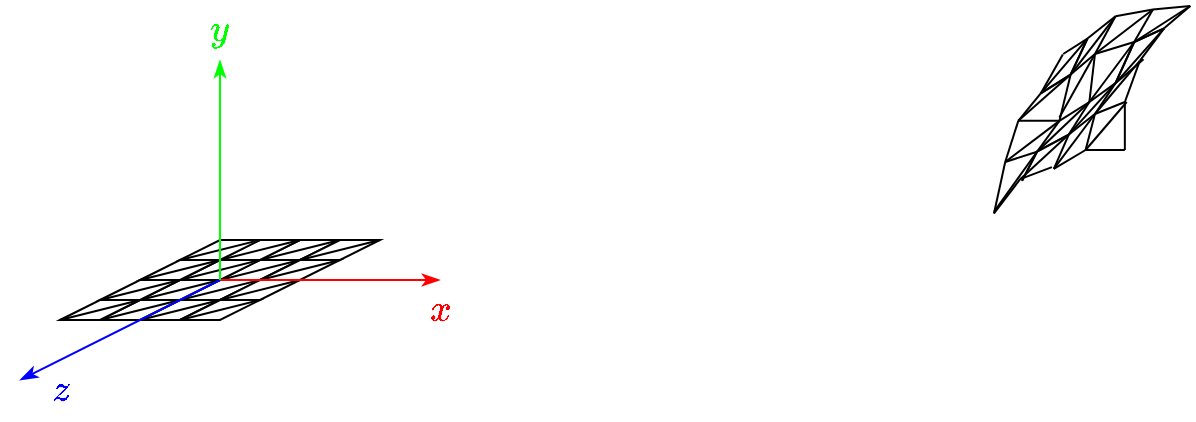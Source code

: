 <mxfile>
    <diagram id="v0H2ugQBTasryR2xlGW9" name="Page-1">
        <mxGraphModel dx="413" dy="211" grid="0" gridSize="10" guides="1" tooltips="1" connect="1" arrows="1" fold="1" page="1" pageScale="1" pageWidth="827" pageHeight="1169" math="1" shadow="0">
            <root>
                <mxCell id="0"/>
                <mxCell id="1" parent="0"/>
                <mxCell id="2" value="" style="shape=parallelogram;perimeter=parallelogramPerimeter;whiteSpace=wrap;html=1;fixedSize=1;size=20;" parent="1" vertex="1">
                    <mxGeometry x="220" y="480" width="40" height="10" as="geometry"/>
                </mxCell>
                <mxCell id="3" value="" style="endArrow=none;html=1;rounded=0;exitX=0;exitY=1;exitDx=0;exitDy=0;entryX=1;entryY=0;entryDx=0;entryDy=0;" parent="1" source="2" target="2" edge="1">
                    <mxGeometry width="50" height="50" relative="1" as="geometry">
                        <mxPoint x="170" y="520" as="sourcePoint"/>
                        <mxPoint x="220" y="470" as="targetPoint"/>
                    </mxGeometry>
                </mxCell>
                <mxCell id="4" value="" style="shape=parallelogram;perimeter=parallelogramPerimeter;whiteSpace=wrap;html=1;fixedSize=1;size=20;" parent="1" vertex="1">
                    <mxGeometry x="240" y="480" width="40" height="10" as="geometry"/>
                </mxCell>
                <mxCell id="5" value="" style="endArrow=none;html=1;rounded=0;exitX=0;exitY=1;exitDx=0;exitDy=0;entryX=1;entryY=0;entryDx=0;entryDy=0;" parent="1" source="4" target="4" edge="1">
                    <mxGeometry width="50" height="50" relative="1" as="geometry">
                        <mxPoint x="190" y="520" as="sourcePoint"/>
                        <mxPoint x="240" y="470" as="targetPoint"/>
                    </mxGeometry>
                </mxCell>
                <mxCell id="6" value="" style="shape=parallelogram;perimeter=parallelogramPerimeter;whiteSpace=wrap;html=1;fixedSize=1;size=20;" parent="1" vertex="1">
                    <mxGeometry x="200" y="480" width="40" height="10" as="geometry"/>
                </mxCell>
                <mxCell id="7" value="" style="endArrow=none;html=1;rounded=0;exitX=0;exitY=1;exitDx=0;exitDy=0;entryX=1;entryY=0;entryDx=0;entryDy=0;" parent="1" source="6" target="6" edge="1">
                    <mxGeometry width="50" height="50" relative="1" as="geometry">
                        <mxPoint x="150" y="520" as="sourcePoint"/>
                        <mxPoint x="200" y="470" as="targetPoint"/>
                    </mxGeometry>
                </mxCell>
                <mxCell id="8" value="" style="shape=parallelogram;perimeter=parallelogramPerimeter;whiteSpace=wrap;html=1;fixedSize=1;size=20;" parent="1" vertex="1">
                    <mxGeometry x="180" y="480" width="40" height="10" as="geometry"/>
                </mxCell>
                <mxCell id="9" value="" style="endArrow=none;html=1;rounded=0;exitX=0;exitY=1;exitDx=0;exitDy=0;entryX=1;entryY=0;entryDx=0;entryDy=0;" parent="1" source="8" target="8" edge="1">
                    <mxGeometry width="50" height="50" relative="1" as="geometry">
                        <mxPoint x="130" y="520" as="sourcePoint"/>
                        <mxPoint x="180" y="470" as="targetPoint"/>
                    </mxGeometry>
                </mxCell>
                <mxCell id="10" value="" style="shape=parallelogram;perimeter=parallelogramPerimeter;whiteSpace=wrap;html=1;fixedSize=1;size=20;" parent="1" vertex="1">
                    <mxGeometry x="200" y="490" width="40" height="10" as="geometry"/>
                </mxCell>
                <mxCell id="11" value="" style="endArrow=none;html=1;rounded=0;exitX=0;exitY=1;exitDx=0;exitDy=0;entryX=1;entryY=0;entryDx=0;entryDy=0;" parent="1" source="10" target="10" edge="1">
                    <mxGeometry width="50" height="50" relative="1" as="geometry">
                        <mxPoint x="150" y="530" as="sourcePoint"/>
                        <mxPoint x="200" y="480" as="targetPoint"/>
                    </mxGeometry>
                </mxCell>
                <mxCell id="12" value="" style="shape=parallelogram;perimeter=parallelogramPerimeter;whiteSpace=wrap;html=1;fixedSize=1;size=20;" parent="1" vertex="1">
                    <mxGeometry x="220" y="490" width="40" height="10" as="geometry"/>
                </mxCell>
                <mxCell id="13" value="" style="endArrow=none;html=1;rounded=0;exitX=0;exitY=1;exitDx=0;exitDy=0;entryX=1;entryY=0;entryDx=0;entryDy=0;" parent="1" source="12" target="12" edge="1">
                    <mxGeometry width="50" height="50" relative="1" as="geometry">
                        <mxPoint x="170" y="530" as="sourcePoint"/>
                        <mxPoint x="220" y="480" as="targetPoint"/>
                    </mxGeometry>
                </mxCell>
                <mxCell id="14" value="" style="shape=parallelogram;perimeter=parallelogramPerimeter;whiteSpace=wrap;html=1;fixedSize=1;size=20;" parent="1" vertex="1">
                    <mxGeometry x="180" y="490" width="40" height="10" as="geometry"/>
                </mxCell>
                <mxCell id="15" value="" style="endArrow=none;html=1;rounded=0;exitX=0;exitY=1;exitDx=0;exitDy=0;entryX=1;entryY=0;entryDx=0;entryDy=0;" parent="1" source="14" target="14" edge="1">
                    <mxGeometry width="50" height="50" relative="1" as="geometry">
                        <mxPoint x="130" y="530" as="sourcePoint"/>
                        <mxPoint x="180" y="480" as="targetPoint"/>
                    </mxGeometry>
                </mxCell>
                <mxCell id="16" value="" style="shape=parallelogram;perimeter=parallelogramPerimeter;whiteSpace=wrap;html=1;fixedSize=1;size=20;" parent="1" vertex="1">
                    <mxGeometry x="160" y="490" width="40" height="10" as="geometry"/>
                </mxCell>
                <mxCell id="17" value="" style="endArrow=none;html=1;rounded=0;exitX=0;exitY=1;exitDx=0;exitDy=0;entryX=1;entryY=0;entryDx=0;entryDy=0;" parent="1" source="16" target="16" edge="1">
                    <mxGeometry width="50" height="50" relative="1" as="geometry">
                        <mxPoint x="110" y="530" as="sourcePoint"/>
                        <mxPoint x="160" y="480" as="targetPoint"/>
                    </mxGeometry>
                </mxCell>
                <mxCell id="18" value="" style="shape=parallelogram;perimeter=parallelogramPerimeter;whiteSpace=wrap;html=1;fixedSize=1;size=20;" parent="1" vertex="1">
                    <mxGeometry x="240" y="470" width="40" height="10" as="geometry"/>
                </mxCell>
                <mxCell id="19" value="" style="endArrow=none;html=1;rounded=0;exitX=0;exitY=1;exitDx=0;exitDy=0;entryX=1;entryY=0;entryDx=0;entryDy=0;" parent="1" source="18" target="18" edge="1">
                    <mxGeometry width="50" height="50" relative="1" as="geometry">
                        <mxPoint x="190" y="510" as="sourcePoint"/>
                        <mxPoint x="240" y="460" as="targetPoint"/>
                    </mxGeometry>
                </mxCell>
                <mxCell id="20" value="" style="shape=parallelogram;perimeter=parallelogramPerimeter;whiteSpace=wrap;html=1;fixedSize=1;size=20;" parent="1" vertex="1">
                    <mxGeometry x="260" y="470" width="40" height="10" as="geometry"/>
                </mxCell>
                <mxCell id="21" value="" style="endArrow=none;html=1;rounded=0;exitX=0;exitY=1;exitDx=0;exitDy=0;entryX=1;entryY=0;entryDx=0;entryDy=0;" parent="1" source="20" target="20" edge="1">
                    <mxGeometry width="50" height="50" relative="1" as="geometry">
                        <mxPoint x="210" y="510" as="sourcePoint"/>
                        <mxPoint x="260" y="460" as="targetPoint"/>
                    </mxGeometry>
                </mxCell>
                <mxCell id="22" value="" style="shape=parallelogram;perimeter=parallelogramPerimeter;whiteSpace=wrap;html=1;fixedSize=1;size=20;" parent="1" vertex="1">
                    <mxGeometry x="220" y="470" width="40" height="10" as="geometry"/>
                </mxCell>
                <mxCell id="23" value="" style="endArrow=none;html=1;rounded=0;exitX=0;exitY=1;exitDx=0;exitDy=0;entryX=1;entryY=0;entryDx=0;entryDy=0;" parent="1" source="22" target="22" edge="1">
                    <mxGeometry width="50" height="50" relative="1" as="geometry">
                        <mxPoint x="170" y="510" as="sourcePoint"/>
                        <mxPoint x="220" y="460" as="targetPoint"/>
                    </mxGeometry>
                </mxCell>
                <mxCell id="24" value="" style="shape=parallelogram;perimeter=parallelogramPerimeter;whiteSpace=wrap;html=1;fixedSize=1;size=20;" parent="1" vertex="1">
                    <mxGeometry x="200" y="470" width="40" height="10" as="geometry"/>
                </mxCell>
                <mxCell id="25" value="" style="endArrow=none;html=1;rounded=0;exitX=0;exitY=1;exitDx=0;exitDy=0;entryX=1;entryY=0;entryDx=0;entryDy=0;" parent="1" source="24" target="24" edge="1">
                    <mxGeometry width="50" height="50" relative="1" as="geometry">
                        <mxPoint x="150" y="510" as="sourcePoint"/>
                        <mxPoint x="200" y="460" as="targetPoint"/>
                    </mxGeometry>
                </mxCell>
                <mxCell id="26" value="" style="shape=parallelogram;perimeter=parallelogramPerimeter;whiteSpace=wrap;html=1;fixedSize=1;size=20;" parent="1" vertex="1">
                    <mxGeometry x="260" y="460" width="40" height="10" as="geometry"/>
                </mxCell>
                <mxCell id="27" value="" style="endArrow=none;html=1;rounded=0;exitX=0;exitY=1;exitDx=0;exitDy=0;entryX=1;entryY=0;entryDx=0;entryDy=0;" parent="1" source="26" target="26" edge="1">
                    <mxGeometry width="50" height="50" relative="1" as="geometry">
                        <mxPoint x="210" y="500" as="sourcePoint"/>
                        <mxPoint x="260" y="450" as="targetPoint"/>
                    </mxGeometry>
                </mxCell>
                <mxCell id="28" value="" style="shape=parallelogram;perimeter=parallelogramPerimeter;whiteSpace=wrap;html=1;fixedSize=1;size=20;" parent="1" vertex="1">
                    <mxGeometry x="280" y="460" width="40" height="10" as="geometry"/>
                </mxCell>
                <mxCell id="29" value="" style="endArrow=none;html=1;rounded=0;exitX=0;exitY=1;exitDx=0;exitDy=0;entryX=1;entryY=0;entryDx=0;entryDy=0;" parent="1" source="28" target="28" edge="1">
                    <mxGeometry width="50" height="50" relative="1" as="geometry">
                        <mxPoint x="230" y="500" as="sourcePoint"/>
                        <mxPoint x="280" y="450" as="targetPoint"/>
                    </mxGeometry>
                </mxCell>
                <mxCell id="30" value="" style="shape=parallelogram;perimeter=parallelogramPerimeter;whiteSpace=wrap;html=1;fixedSize=1;size=20;" parent="1" vertex="1">
                    <mxGeometry x="240" y="460" width="40" height="10" as="geometry"/>
                </mxCell>
                <mxCell id="31" value="" style="endArrow=none;html=1;rounded=0;exitX=0;exitY=1;exitDx=0;exitDy=0;entryX=1;entryY=0;entryDx=0;entryDy=0;" parent="1" source="30" target="30" edge="1">
                    <mxGeometry width="50" height="50" relative="1" as="geometry">
                        <mxPoint x="190" y="500" as="sourcePoint"/>
                        <mxPoint x="240" y="450" as="targetPoint"/>
                    </mxGeometry>
                </mxCell>
                <mxCell id="32" value="" style="shape=parallelogram;perimeter=parallelogramPerimeter;whiteSpace=wrap;html=1;fixedSize=1;size=20;" parent="1" vertex="1">
                    <mxGeometry x="220" y="460" width="40" height="10" as="geometry"/>
                </mxCell>
                <mxCell id="33" value="" style="endArrow=none;html=1;rounded=0;exitX=0;exitY=1;exitDx=0;exitDy=0;entryX=1;entryY=0;entryDx=0;entryDy=0;" parent="1" source="32" target="32" edge="1">
                    <mxGeometry width="50" height="50" relative="1" as="geometry">
                        <mxPoint x="170" y="500" as="sourcePoint"/>
                        <mxPoint x="220" y="450" as="targetPoint"/>
                    </mxGeometry>
                </mxCell>
                <mxCell id="34" value="" style="endArrow=classicThin;html=1;rounded=0;strokeColor=#FF0000;startArrow=none;startFill=0;endFill=1;" parent="1" edge="1">
                    <mxGeometry width="50" height="50" relative="1" as="geometry">
                        <mxPoint x="240" y="480" as="sourcePoint"/>
                        <mxPoint x="350" y="480" as="targetPoint"/>
                    </mxGeometry>
                </mxCell>
                <mxCell id="35" value="" style="endArrow=none;html=1;rounded=0;strokeColor=#0000FF;endFill=0;startArrow=classicThin;startFill=1;" parent="1" edge="1">
                    <mxGeometry width="50" height="50" relative="1" as="geometry">
                        <mxPoint x="140" y="530" as="sourcePoint"/>
                        <mxPoint x="240" y="480" as="targetPoint"/>
                    </mxGeometry>
                </mxCell>
                <mxCell id="36" value="" style="endArrow=classicThin;html=1;rounded=0;strokeColor=#00FF00;endFill=1;" parent="1" edge="1">
                    <mxGeometry width="50" height="50" relative="1" as="geometry">
                        <mxPoint x="240" y="480" as="sourcePoint"/>
                        <mxPoint x="240" y="370" as="targetPoint"/>
                    </mxGeometry>
                </mxCell>
                <mxCell id="37" value="\(x\)" style="text;html=1;align=center;verticalAlign=middle;whiteSpace=wrap;rounded=0;fontColor=#FF0000;fontSize=16;" parent="1" vertex="1">
                    <mxGeometry x="320" y="480" width="60" height="30" as="geometry"/>
                </mxCell>
                <mxCell id="38" value="\(y\)" style="text;html=1;align=center;verticalAlign=middle;whiteSpace=wrap;rounded=0;fontColor=#00FF00;fontSize=16;" parent="1" vertex="1">
                    <mxGeometry x="210" y="340" width="60" height="30" as="geometry"/>
                </mxCell>
                <mxCell id="39" value="&lt;font style=&quot;font-size: 16px;&quot; color=&quot;#0000ff&quot;&gt;\(z\)&lt;/font&gt;" style="text;html=1;align=center;verticalAlign=middle;whiteSpace=wrap;rounded=0;fontColor=#00FF00;movable=1;resizable=1;rotatable=1;deletable=1;editable=1;locked=0;connectable=1;fontSize=16;" parent="1" vertex="1">
                    <mxGeometry x="130" y="520" width="60" height="30" as="geometry"/>
                </mxCell>
                <mxCell id="168" value="" style="group" vertex="1" connectable="0" parent="1">
                    <mxGeometry x="626.998" y="343.004" width="98.137" height="103.714" as="geometry"/>
                </mxCell>
                <mxCell id="169" value="" style="endArrow=none;html=1;rounded=0;movable=1;resizable=1;rotatable=1;deletable=1;editable=1;connectable=1;" edge="1" parent="168">
                    <mxGeometry width="50" height="50" relative="1" as="geometry">
                        <mxPoint x="23.366" y="43.714" as="sourcePoint"/>
                        <mxPoint x="34.412" y="24.286" as="targetPoint"/>
                    </mxGeometry>
                </mxCell>
                <mxCell id="170" value="" style="endArrow=none;html=1;rounded=0;movable=1;resizable=1;rotatable=1;deletable=1;editable=1;connectable=1;" edge="1" parent="168">
                    <mxGeometry width="50" height="50" relative="1" as="geometry">
                        <mxPoint x="38.32" y="34.286" as="sourcePoint"/>
                        <mxPoint x="46.732" y="16.286" as="targetPoint"/>
                    </mxGeometry>
                </mxCell>
                <mxCell id="171" value="" style="endArrow=none;html=1;rounded=0;movable=1;resizable=1;rotatable=1;deletable=1;editable=1;connectable=1;" edge="1" parent="168">
                    <mxGeometry width="50" height="50" relative="1" as="geometry">
                        <mxPoint x="34.582" y="24" as="sourcePoint"/>
                        <mxPoint x="46.732" y="16.286" as="targetPoint"/>
                    </mxGeometry>
                </mxCell>
                <mxCell id="172" value="" style="endArrow=none;html=1;rounded=0;movable=1;resizable=1;rotatable=1;deletable=1;editable=1;connectable=1;" edge="1" parent="168">
                    <mxGeometry width="50" height="50" relative="1" as="geometry">
                        <mxPoint x="23.366" y="43.714" as="sourcePoint"/>
                        <mxPoint x="38.32" y="34.286" as="targetPoint"/>
                    </mxGeometry>
                </mxCell>
                <mxCell id="173" value="" style="endArrow=none;html=1;rounded=0;movable=1;resizable=1;rotatable=1;deletable=1;editable=1;connectable=1;" edge="1" parent="168">
                    <mxGeometry width="50" height="50" relative="1" as="geometry">
                        <mxPoint x="23.366" y="43.714" as="sourcePoint"/>
                        <mxPoint x="46.732" y="16.286" as="targetPoint"/>
                    </mxGeometry>
                </mxCell>
                <mxCell id="174" value="" style="endArrow=none;html=1;rounded=0;movable=1;resizable=1;rotatable=1;deletable=1;editable=1;connectable=1;" edge="1" parent="168">
                    <mxGeometry width="50" height="50" relative="1" as="geometry">
                        <mxPoint x="38.32" y="34.286" as="sourcePoint"/>
                        <mxPoint x="46.732" y="16.286" as="targetPoint"/>
                    </mxGeometry>
                </mxCell>
                <mxCell id="175" value="" style="endArrow=none;html=1;rounded=0;movable=1;resizable=1;rotatable=1;deletable=1;editable=1;connectable=1;" edge="1" parent="168">
                    <mxGeometry width="50" height="50" relative="1" as="geometry">
                        <mxPoint x="46.732" y="16.286" as="sourcePoint"/>
                        <mxPoint x="60.752" y="5.143" as="targetPoint"/>
                    </mxGeometry>
                </mxCell>
                <mxCell id="176" value="" style="endArrow=none;html=1;rounded=0;movable=1;resizable=1;rotatable=1;deletable=1;editable=1;connectable=1;" edge="1" parent="168">
                    <mxGeometry width="50" height="50" relative="1" as="geometry">
                        <mxPoint x="38.32" y="34.286" as="sourcePoint"/>
                        <mxPoint x="60.752" y="5.143" as="targetPoint"/>
                    </mxGeometry>
                </mxCell>
                <mxCell id="177" value="" style="endArrow=none;html=1;rounded=0;movable=1;resizable=1;rotatable=1;deletable=1;editable=1;connectable=1;" edge="1" parent="168">
                    <mxGeometry width="50" height="50" relative="1" as="geometry">
                        <mxPoint x="50.471" y="24" as="sourcePoint"/>
                        <mxPoint x="60.752" y="5.143" as="targetPoint"/>
                    </mxGeometry>
                </mxCell>
                <mxCell id="178" value="" style="endArrow=none;html=1;rounded=0;movable=1;resizable=1;rotatable=1;deletable=1;editable=1;connectable=1;" edge="1" parent="168">
                    <mxGeometry width="50" height="50" relative="1" as="geometry">
                        <mxPoint x="60.752" y="5.143" as="sourcePoint"/>
                        <mxPoint x="79.444" y="1.714" as="targetPoint"/>
                    </mxGeometry>
                </mxCell>
                <mxCell id="179" value="" style="endArrow=none;html=1;rounded=0;movable=1;resizable=1;rotatable=1;deletable=1;editable=1;connectable=1;" edge="1" parent="168">
                    <mxGeometry width="50" height="50" relative="1" as="geometry">
                        <mxPoint x="50.471" y="24" as="sourcePoint"/>
                        <mxPoint x="79.444" y="1.714" as="targetPoint"/>
                    </mxGeometry>
                </mxCell>
                <mxCell id="180" value="" style="endArrow=none;html=1;rounded=0;movable=1;resizable=1;rotatable=1;deletable=1;editable=1;connectable=1;" edge="1" parent="168">
                    <mxGeometry width="50" height="50" relative="1" as="geometry">
                        <mxPoint x="70.098" y="18" as="sourcePoint"/>
                        <mxPoint x="79.444" y="1.714" as="targetPoint"/>
                    </mxGeometry>
                </mxCell>
                <mxCell id="181" value="" style="endArrow=none;html=1;rounded=0;movable=1;resizable=1;rotatable=1;deletable=1;editable=1;connectable=1;" edge="1" parent="168">
                    <mxGeometry width="50" height="50" relative="1" as="geometry">
                        <mxPoint x="85.052" y="11.143" as="sourcePoint"/>
                        <mxPoint x="98.137" as="targetPoint"/>
                    </mxGeometry>
                </mxCell>
                <mxCell id="182" value="" style="endArrow=none;html=1;rounded=0;movable=1;resizable=1;rotatable=1;deletable=1;editable=1;connectable=1;" edge="1" parent="168">
                    <mxGeometry width="50" height="50" relative="1" as="geometry">
                        <mxPoint x="79.444" y="1.714" as="sourcePoint"/>
                        <mxPoint x="98.137" as="targetPoint"/>
                    </mxGeometry>
                </mxCell>
                <mxCell id="183" value="" style="endArrow=none;html=1;rounded=0;movable=1;resizable=1;rotatable=1;deletable=1;editable=1;connectable=1;" edge="1" parent="168">
                    <mxGeometry width="50" height="50" relative="1" as="geometry">
                        <mxPoint x="70.098" y="18" as="sourcePoint"/>
                        <mxPoint x="85.052" y="11.143" as="targetPoint"/>
                    </mxGeometry>
                </mxCell>
                <mxCell id="184" value="" style="endArrow=none;html=1;rounded=0;movable=1;resizable=1;rotatable=1;deletable=1;editable=1;connectable=1;" edge="1" parent="168">
                    <mxGeometry width="50" height="50" relative="1" as="geometry">
                        <mxPoint x="70.098" y="18" as="sourcePoint"/>
                        <mxPoint x="98.137" as="targetPoint"/>
                    </mxGeometry>
                </mxCell>
                <mxCell id="185" value="" style="endArrow=none;html=1;rounded=0;movable=1;resizable=1;rotatable=1;deletable=1;editable=1;connectable=1;" edge="1" parent="168">
                    <mxGeometry width="50" height="50" relative="1" as="geometry">
                        <mxPoint x="12.15" y="57.429" as="sourcePoint"/>
                        <mxPoint x="23.366" y="43.714" as="targetPoint"/>
                    </mxGeometry>
                </mxCell>
                <mxCell id="186" value="" style="endArrow=none;html=1;rounded=0;movable=1;resizable=1;rotatable=1;deletable=1;editable=1;connectable=1;" edge="1" parent="168">
                    <mxGeometry width="50" height="50" relative="1" as="geometry">
                        <mxPoint x="23.366" y="43.714" as="sourcePoint"/>
                        <mxPoint x="38.32" y="34.286" as="targetPoint"/>
                    </mxGeometry>
                </mxCell>
                <mxCell id="187" value="" style="endArrow=none;html=1;rounded=0;movable=1;resizable=1;rotatable=1;deletable=1;editable=1;connectable=1;" edge="1" parent="168">
                    <mxGeometry width="50" height="50" relative="1" as="geometry">
                        <mxPoint x="12.15" y="57.429" as="sourcePoint"/>
                        <mxPoint x="32.712" y="57.429" as="targetPoint"/>
                    </mxGeometry>
                </mxCell>
                <mxCell id="188" value="" style="endArrow=none;html=1;rounded=0;movable=1;resizable=1;rotatable=1;deletable=1;editable=1;connectable=1;" edge="1" parent="168">
                    <mxGeometry width="50" height="50" relative="1" as="geometry">
                        <mxPoint x="12.15" y="57.429" as="sourcePoint"/>
                        <mxPoint x="38.32" y="34.286" as="targetPoint"/>
                    </mxGeometry>
                </mxCell>
                <mxCell id="189" value="" style="endArrow=none;html=1;rounded=0;movable=1;resizable=1;rotatable=1;deletable=1;editable=1;connectable=1;" edge="1" parent="168">
                    <mxGeometry width="50" height="50" relative="1" as="geometry">
                        <mxPoint x="32.712" y="57.429" as="sourcePoint"/>
                        <mxPoint x="38.32" y="34.286" as="targetPoint"/>
                    </mxGeometry>
                </mxCell>
                <mxCell id="190" value="" style="endArrow=none;html=1;rounded=0;movable=1;resizable=1;rotatable=1;deletable=1;editable=1;connectable=1;" edge="1" parent="168">
                    <mxGeometry width="50" height="50" relative="1" as="geometry">
                        <mxPoint x="38.32" y="34.286" as="sourcePoint"/>
                        <mxPoint x="50.471" y="24" as="targetPoint"/>
                    </mxGeometry>
                </mxCell>
                <mxCell id="191" value="" style="endArrow=none;html=1;rounded=0;movable=1;resizable=1;rotatable=1;deletable=1;editable=1;connectable=1;" edge="1" parent="168">
                    <mxGeometry width="50" height="50" relative="1" as="geometry">
                        <mxPoint x="32.712" y="55.714" as="sourcePoint"/>
                        <mxPoint x="50.471" y="24" as="targetPoint"/>
                    </mxGeometry>
                </mxCell>
                <mxCell id="192" value="" style="endArrow=none;html=1;rounded=0;movable=1;resizable=1;rotatable=1;deletable=1;editable=1;connectable=1;" edge="1" parent="168">
                    <mxGeometry width="50" height="50" relative="1" as="geometry">
                        <mxPoint x="47.667" y="48" as="sourcePoint"/>
                        <mxPoint x="50.471" y="24" as="targetPoint"/>
                    </mxGeometry>
                </mxCell>
                <mxCell id="193" value="" style="endArrow=none;html=1;rounded=0;movable=1;resizable=1;rotatable=1;deletable=1;editable=1;connectable=1;" edge="1" parent="168">
                    <mxGeometry width="50" height="50" relative="1" as="geometry">
                        <mxPoint x="60.752" y="38.571" as="sourcePoint"/>
                        <mxPoint x="70.098" y="18" as="targetPoint"/>
                    </mxGeometry>
                </mxCell>
                <mxCell id="194" value="" style="endArrow=none;html=1;rounded=0;movable=1;resizable=1;rotatable=1;deletable=1;editable=1;connectable=1;" edge="1" parent="168">
                    <mxGeometry width="50" height="50" relative="1" as="geometry">
                        <mxPoint x="50.471" y="24" as="sourcePoint"/>
                        <mxPoint x="70.098" y="18" as="targetPoint"/>
                    </mxGeometry>
                </mxCell>
                <mxCell id="195" value="" style="endArrow=none;html=1;rounded=0;movable=1;resizable=1;rotatable=1;deletable=1;editable=1;connectable=1;" edge="1" parent="168">
                    <mxGeometry width="50" height="50" relative="1" as="geometry">
                        <mxPoint x="47.667" y="48" as="sourcePoint"/>
                        <mxPoint x="70.098" y="18" as="targetPoint"/>
                    </mxGeometry>
                </mxCell>
                <mxCell id="196" value="" style="endArrow=none;html=1;rounded=0;movable=1;resizable=1;rotatable=1;deletable=1;editable=1;connectable=1;" edge="1" parent="168">
                    <mxGeometry width="50" height="50" relative="1" as="geometry">
                        <mxPoint x="60.752" y="38.571" as="sourcePoint"/>
                        <mxPoint x="70.098" y="18" as="targetPoint"/>
                    </mxGeometry>
                </mxCell>
                <mxCell id="197" value="" style="endArrow=none;html=1;rounded=0;movable=1;resizable=1;rotatable=1;deletable=1;editable=1;connectable=1;" edge="1" parent="168">
                    <mxGeometry width="50" height="50" relative="1" as="geometry">
                        <mxPoint x="72.902" y="27.429" as="sourcePoint"/>
                        <mxPoint x="85.052" y="11.143" as="targetPoint"/>
                    </mxGeometry>
                </mxCell>
                <mxCell id="198" value="" style="endArrow=none;html=1;rounded=0;movable=1;resizable=1;rotatable=1;deletable=1;editable=1;connectable=1;" edge="1" parent="168">
                    <mxGeometry width="50" height="50" relative="1" as="geometry">
                        <mxPoint x="70.098" y="18" as="sourcePoint"/>
                        <mxPoint x="85.052" y="11.143" as="targetPoint"/>
                    </mxGeometry>
                </mxCell>
                <mxCell id="199" value="" style="endArrow=none;html=1;rounded=0;movable=1;resizable=1;rotatable=1;deletable=1;editable=1;connectable=1;" edge="1" parent="168">
                    <mxGeometry width="50" height="50" relative="1" as="geometry">
                        <mxPoint x="60.752" y="38.571" as="sourcePoint"/>
                        <mxPoint x="85.052" y="11.143" as="targetPoint"/>
                    </mxGeometry>
                </mxCell>
                <mxCell id="200" value="" style="endArrow=none;html=1;rounded=0;movable=1;resizable=1;rotatable=1;deletable=1;editable=1;connectable=1;" edge="1" parent="168">
                    <mxGeometry width="50" height="50" relative="1" as="geometry">
                        <mxPoint x="5.608" y="78" as="sourcePoint"/>
                        <mxPoint x="12.15" y="57.429" as="targetPoint"/>
                    </mxGeometry>
                </mxCell>
                <mxCell id="201" value="" style="endArrow=none;html=1;rounded=0;movable=1;resizable=1;rotatable=1;deletable=1;editable=1;connectable=1;" edge="1" parent="168">
                    <mxGeometry width="50" height="50" relative="1" as="geometry">
                        <mxPoint x="5.608" y="78" as="sourcePoint"/>
                        <mxPoint x="32.712" y="57.429" as="targetPoint"/>
                    </mxGeometry>
                </mxCell>
                <mxCell id="202" value="" style="endArrow=none;html=1;rounded=0;movable=1;resizable=1;rotatable=1;deletable=1;editable=1;connectable=1;" edge="1" parent="168">
                    <mxGeometry width="50" height="50" relative="1" as="geometry">
                        <mxPoint x="21.497" y="72.857" as="sourcePoint"/>
                        <mxPoint x="32.712" y="57.429" as="targetPoint"/>
                    </mxGeometry>
                </mxCell>
                <mxCell id="203" value="" style="endArrow=none;html=1;rounded=0;movable=1;resizable=1;rotatable=1;deletable=1;editable=1;connectable=1;" edge="1" parent="168">
                    <mxGeometry width="50" height="50" relative="1" as="geometry">
                        <mxPoint x="32.712" y="57.429" as="sourcePoint"/>
                        <mxPoint x="47.667" y="48" as="targetPoint"/>
                    </mxGeometry>
                </mxCell>
                <mxCell id="204" value="" style="endArrow=none;html=1;rounded=0;movable=1;resizable=1;rotatable=1;deletable=1;editable=1;connectable=1;" edge="1" parent="168">
                    <mxGeometry width="50" height="50" relative="1" as="geometry">
                        <mxPoint x="21.497" y="72.857" as="sourcePoint"/>
                        <mxPoint x="37.386" y="64.286" as="targetPoint"/>
                    </mxGeometry>
                </mxCell>
                <mxCell id="205" value="" style="endArrow=none;html=1;rounded=0;movable=1;resizable=1;rotatable=1;deletable=1;editable=1;connectable=1;" edge="1" parent="168">
                    <mxGeometry width="50" height="50" relative="1" as="geometry">
                        <mxPoint x="21.497" y="72.857" as="sourcePoint"/>
                        <mxPoint x="47.667" y="48" as="targetPoint"/>
                    </mxGeometry>
                </mxCell>
                <mxCell id="206" value="" style="endArrow=none;html=1;rounded=0;movable=1;resizable=1;rotatable=1;deletable=1;editable=1;connectable=1;" edge="1" parent="168">
                    <mxGeometry width="50" height="50" relative="1" as="geometry">
                        <mxPoint x="37.386" y="64.286" as="sourcePoint"/>
                        <mxPoint x="47.667" y="48" as="targetPoint"/>
                    </mxGeometry>
                </mxCell>
                <mxCell id="207" value="" style="endArrow=none;html=1;rounded=0;movable=1;resizable=1;rotatable=1;deletable=1;editable=1;connectable=1;" edge="1" parent="168">
                    <mxGeometry width="50" height="50" relative="1" as="geometry">
                        <mxPoint x="47.667" y="48" as="sourcePoint"/>
                        <mxPoint x="60.752" y="38.571" as="targetPoint"/>
                    </mxGeometry>
                </mxCell>
                <mxCell id="208" value="" style="endArrow=none;html=1;rounded=0;movable=1;resizable=1;rotatable=1;deletable=1;editable=1;connectable=1;" edge="1" parent="168">
                    <mxGeometry width="50" height="50" relative="1" as="geometry">
                        <mxPoint x="37.386" y="64.286" as="sourcePoint"/>
                        <mxPoint x="60.752" y="38.571" as="targetPoint"/>
                    </mxGeometry>
                </mxCell>
                <mxCell id="209" value="" style="endArrow=none;html=1;rounded=0;movable=1;resizable=1;rotatable=1;deletable=1;editable=1;connectable=1;" edge="1" parent="168">
                    <mxGeometry width="50" height="50" relative="1" as="geometry">
                        <mxPoint x="50.471" y="54" as="sourcePoint"/>
                        <mxPoint x="60.752" y="38.571" as="targetPoint"/>
                    </mxGeometry>
                </mxCell>
                <mxCell id="210" value="" style="endArrow=none;html=1;rounded=0;movable=1;resizable=1;rotatable=1;deletable=1;editable=1;connectable=1;" edge="1" parent="168">
                    <mxGeometry width="50" height="50" relative="1" as="geometry">
                        <mxPoint x="65.425" y="48" as="sourcePoint"/>
                        <mxPoint x="72.902" y="27.429" as="targetPoint"/>
                    </mxGeometry>
                </mxCell>
                <mxCell id="211" value="" style="endArrow=none;html=1;rounded=0;movable=1;resizable=1;rotatable=1;deletable=1;editable=1;connectable=1;" edge="1" parent="168">
                    <mxGeometry width="50" height="50" relative="1" as="geometry">
                        <mxPoint x="60.752" y="38.571" as="sourcePoint"/>
                        <mxPoint x="74.771" y="26.571" as="targetPoint"/>
                    </mxGeometry>
                </mxCell>
                <mxCell id="212" value="" style="endArrow=none;html=1;rounded=0;movable=1;resizable=1;rotatable=1;deletable=1;editable=1;connectable=1;" edge="1" parent="168">
                    <mxGeometry width="50" height="50" relative="1" as="geometry">
                        <mxPoint x="50.471" y="54" as="sourcePoint"/>
                        <mxPoint x="65.425" y="48" as="targetPoint"/>
                    </mxGeometry>
                </mxCell>
                <mxCell id="213" value="" style="endArrow=none;html=1;rounded=0;movable=1;resizable=1;rotatable=1;deletable=1;editable=1;connectable=1;" edge="1" parent="168">
                    <mxGeometry width="50" height="50" relative="1" as="geometry">
                        <mxPoint x="50.471" y="54" as="sourcePoint"/>
                        <mxPoint x="72.902" y="27.429" as="targetPoint"/>
                    </mxGeometry>
                </mxCell>
                <mxCell id="214" value="" style="endArrow=none;html=1;rounded=0;movable=1;resizable=1;rotatable=1;deletable=1;editable=1;connectable=1;" edge="1" parent="168">
                    <mxGeometry width="50" height="50" relative="1" as="geometry">
                        <mxPoint y="103.714" as="sourcePoint"/>
                        <mxPoint x="5.608" y="78" as="targetPoint"/>
                    </mxGeometry>
                </mxCell>
                <mxCell id="215" value="" style="endArrow=none;html=1;rounded=0;movable=1;resizable=1;rotatable=1;deletable=1;editable=1;connectable=1;" edge="1" parent="168">
                    <mxGeometry width="50" height="50" relative="1" as="geometry">
                        <mxPoint x="14.02" y="87.429" as="sourcePoint"/>
                        <mxPoint x="21.497" y="72.857" as="targetPoint"/>
                    </mxGeometry>
                </mxCell>
                <mxCell id="216" value="" style="endArrow=none;html=1;rounded=0;movable=1;resizable=1;rotatable=1;deletable=1;editable=1;connectable=1;" edge="1" parent="168">
                    <mxGeometry width="50" height="50" relative="1" as="geometry">
                        <mxPoint x="5.608" y="78" as="sourcePoint"/>
                        <mxPoint x="21.497" y="72.857" as="targetPoint"/>
                    </mxGeometry>
                </mxCell>
                <mxCell id="217" value="" style="endArrow=none;html=1;rounded=0;movable=1;resizable=1;rotatable=1;deletable=1;editable=1;connectable=1;" edge="1" parent="168">
                    <mxGeometry width="50" height="50" relative="1" as="geometry">
                        <mxPoint y="103.714" as="sourcePoint"/>
                        <mxPoint x="13.085" y="86.571" as="targetPoint"/>
                    </mxGeometry>
                </mxCell>
                <mxCell id="218" value="" style="endArrow=none;html=1;rounded=0;movable=1;resizable=1;rotatable=1;deletable=1;editable=1;connectable=1;" edge="1" parent="168">
                    <mxGeometry width="50" height="50" relative="1" as="geometry">
                        <mxPoint y="102.857" as="sourcePoint"/>
                        <mxPoint x="21.497" y="72.857" as="targetPoint"/>
                    </mxGeometry>
                </mxCell>
                <mxCell id="219" value="" style="endArrow=none;html=1;rounded=0;movable=1;resizable=1;rotatable=1;deletable=1;editable=1;connectable=1;" edge="1" parent="168">
                    <mxGeometry width="50" height="50" relative="1" as="geometry">
                        <mxPoint x="14.02" y="87.429" as="sourcePoint"/>
                        <mxPoint x="21.497" y="72.857" as="targetPoint"/>
                    </mxGeometry>
                </mxCell>
                <mxCell id="220" value="" style="endArrow=none;html=1;rounded=0;movable=1;resizable=1;rotatable=1;deletable=1;editable=1;connectable=1;" edge="1" parent="168">
                    <mxGeometry width="50" height="50" relative="1" as="geometry">
                        <mxPoint x="21.497" y="72.857" as="sourcePoint"/>
                        <mxPoint x="37.386" y="64.286" as="targetPoint"/>
                    </mxGeometry>
                </mxCell>
                <mxCell id="221" value="" style="endArrow=none;html=1;rounded=0;movable=1;resizable=1;rotatable=1;deletable=1;editable=1;connectable=1;" edge="1" parent="168">
                    <mxGeometry width="50" height="50" relative="1" as="geometry">
                        <mxPoint x="13.085" y="86.571" as="sourcePoint"/>
                        <mxPoint x="28.974" y="80.571" as="targetPoint"/>
                    </mxGeometry>
                </mxCell>
                <mxCell id="222" value="" style="endArrow=none;html=1;rounded=0;movable=1;resizable=1;rotatable=1;deletable=1;editable=1;connectable=1;" edge="1" parent="168">
                    <mxGeometry width="50" height="50" relative="1" as="geometry">
                        <mxPoint x="13.085" y="86.571" as="sourcePoint"/>
                        <mxPoint x="37.386" y="64.286" as="targetPoint"/>
                    </mxGeometry>
                </mxCell>
                <mxCell id="223" value="" style="endArrow=none;html=1;rounded=0;movable=1;resizable=1;rotatable=1;deletable=1;editable=1;connectable=1;" edge="1" parent="168">
                    <mxGeometry width="50" height="50" relative="1" as="geometry">
                        <mxPoint x="29.908" y="81.429" as="sourcePoint"/>
                        <mxPoint x="37.386" y="64.286" as="targetPoint"/>
                    </mxGeometry>
                </mxCell>
                <mxCell id="224" value="" style="endArrow=none;html=1;rounded=0;movable=1;resizable=1;rotatable=1;deletable=1;editable=1;connectable=1;" edge="1" parent="168">
                    <mxGeometry width="50" height="50" relative="1" as="geometry">
                        <mxPoint x="37.386" y="64.286" as="sourcePoint"/>
                        <mxPoint x="50.471" y="54" as="targetPoint"/>
                    </mxGeometry>
                </mxCell>
                <mxCell id="225" value="" style="endArrow=none;html=1;rounded=0;movable=1;resizable=1;rotatable=1;deletable=1;editable=1;connectable=1;" edge="1" parent="168">
                    <mxGeometry width="50" height="50" relative="1" as="geometry">
                        <mxPoint x="29.908" y="81.429" as="sourcePoint"/>
                        <mxPoint x="45.797" y="72" as="targetPoint"/>
                    </mxGeometry>
                </mxCell>
                <mxCell id="226" value="" style="endArrow=none;html=1;rounded=0;movable=1;resizable=1;rotatable=1;deletable=1;editable=1;connectable=1;" edge="1" parent="168">
                    <mxGeometry width="50" height="50" relative="1" as="geometry">
                        <mxPoint x="29.908" y="81.429" as="sourcePoint"/>
                        <mxPoint x="50.471" y="54" as="targetPoint"/>
                    </mxGeometry>
                </mxCell>
                <mxCell id="227" value="" style="endArrow=none;html=1;rounded=0;movable=1;resizable=1;rotatable=1;deletable=1;editable=1;connectable=1;" edge="1" parent="168">
                    <mxGeometry width="50" height="50" relative="1" as="geometry">
                        <mxPoint x="45.797" y="72" as="sourcePoint"/>
                        <mxPoint x="50.471" y="54" as="targetPoint"/>
                    </mxGeometry>
                </mxCell>
                <mxCell id="228" value="" style="endArrow=none;html=1;rounded=0;movable=1;resizable=1;rotatable=1;deletable=1;editable=1;connectable=1;" edge="1" parent="168">
                    <mxGeometry width="50" height="50" relative="1" as="geometry">
                        <mxPoint x="65.425" y="72" as="sourcePoint"/>
                        <mxPoint x="65.425" y="48" as="targetPoint"/>
                    </mxGeometry>
                </mxCell>
                <mxCell id="229" value="" style="endArrow=none;html=1;rounded=0;movable=1;resizable=1;rotatable=1;deletable=1;editable=1;connectable=1;" edge="1" parent="168">
                    <mxGeometry width="50" height="50" relative="1" as="geometry">
                        <mxPoint x="45.797" y="72" as="sourcePoint"/>
                        <mxPoint x="65.425" y="72" as="targetPoint"/>
                    </mxGeometry>
                </mxCell>
                <mxCell id="230" value="" style="endArrow=none;html=1;rounded=0;movable=1;resizable=1;rotatable=1;deletable=1;editable=1;connectable=1;" edge="1" parent="168">
                    <mxGeometry width="50" height="50" relative="1" as="geometry">
                        <mxPoint x="45.797" y="72" as="sourcePoint"/>
                        <mxPoint x="66.359" y="48" as="targetPoint"/>
                    </mxGeometry>
                </mxCell>
            </root>
        </mxGraphModel>
    </diagram>
</mxfile>